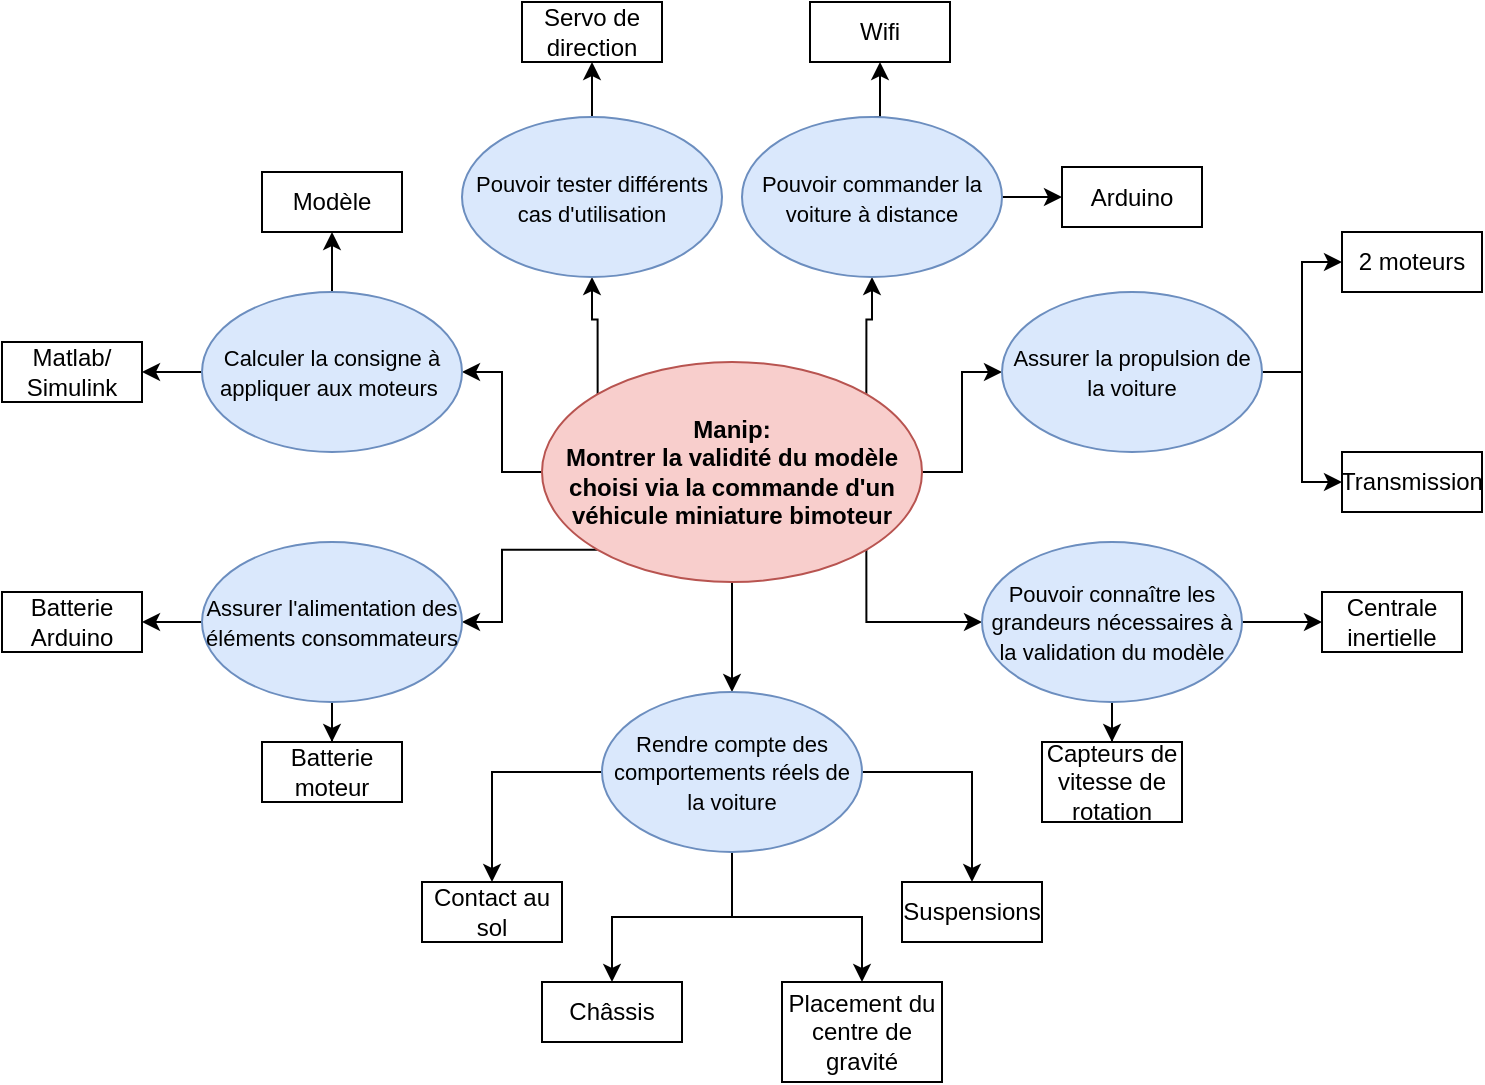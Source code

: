 <mxfile version="24.5.2" type="device">
  <diagram name="Page-1" id="XFzWJ1miwtP1qVg7RayT">
    <mxGraphModel dx="1386" dy="793" grid="1" gridSize="10" guides="1" tooltips="1" connect="1" arrows="1" fold="1" page="1" pageScale="1" pageWidth="827" pageHeight="1169" math="0" shadow="0">
      <root>
        <mxCell id="0" />
        <mxCell id="1" parent="0" />
        <mxCell id="kkkMn9H4NbqY7ewx2H_a-48" style="edgeStyle=orthogonalEdgeStyle;rounded=0;orthogonalLoop=1;jettySize=auto;html=1;entryX=0.5;entryY=0;entryDx=0;entryDy=0;" edge="1" parent="1" source="kkkMn9H4NbqY7ewx2H_a-4" target="kkkMn9H4NbqY7ewx2H_a-9">
          <mxGeometry relative="1" as="geometry" />
        </mxCell>
        <mxCell id="kkkMn9H4NbqY7ewx2H_a-50" style="edgeStyle=orthogonalEdgeStyle;rounded=0;orthogonalLoop=1;jettySize=auto;html=1;entryX=0;entryY=0.5;entryDx=0;entryDy=0;" edge="1" parent="1" source="kkkMn9H4NbqY7ewx2H_a-4" target="kkkMn9H4NbqY7ewx2H_a-26">
          <mxGeometry relative="1" as="geometry" />
        </mxCell>
        <mxCell id="kkkMn9H4NbqY7ewx2H_a-51" style="edgeStyle=orthogonalEdgeStyle;rounded=0;orthogonalLoop=1;jettySize=auto;html=1;exitX=1;exitY=0;exitDx=0;exitDy=0;" edge="1" parent="1" source="kkkMn9H4NbqY7ewx2H_a-4" target="kkkMn9H4NbqY7ewx2H_a-5">
          <mxGeometry relative="1" as="geometry" />
        </mxCell>
        <mxCell id="kkkMn9H4NbqY7ewx2H_a-53" style="edgeStyle=orthogonalEdgeStyle;rounded=0;orthogonalLoop=1;jettySize=auto;html=1;entryX=1;entryY=0.5;entryDx=0;entryDy=0;" edge="1" parent="1" source="kkkMn9H4NbqY7ewx2H_a-4" target="kkkMn9H4NbqY7ewx2H_a-7">
          <mxGeometry relative="1" as="geometry" />
        </mxCell>
        <mxCell id="kkkMn9H4NbqY7ewx2H_a-54" style="edgeStyle=orthogonalEdgeStyle;rounded=0;orthogonalLoop=1;jettySize=auto;html=1;exitX=0;exitY=1;exitDx=0;exitDy=0;entryX=1;entryY=0.5;entryDx=0;entryDy=0;" edge="1" parent="1" source="kkkMn9H4NbqY7ewx2H_a-4" target="kkkMn9H4NbqY7ewx2H_a-8">
          <mxGeometry relative="1" as="geometry" />
        </mxCell>
        <mxCell id="kkkMn9H4NbqY7ewx2H_a-61" style="edgeStyle=orthogonalEdgeStyle;rounded=0;orthogonalLoop=1;jettySize=auto;html=1;exitX=0;exitY=0;exitDx=0;exitDy=0;entryX=0.5;entryY=1;entryDx=0;entryDy=0;" edge="1" parent="1" source="kkkMn9H4NbqY7ewx2H_a-4" target="kkkMn9H4NbqY7ewx2H_a-20">
          <mxGeometry relative="1" as="geometry" />
        </mxCell>
        <mxCell id="kkkMn9H4NbqY7ewx2H_a-66" style="edgeStyle=orthogonalEdgeStyle;rounded=0;orthogonalLoop=1;jettySize=auto;html=1;exitX=1;exitY=1;exitDx=0;exitDy=0;entryX=0;entryY=0.5;entryDx=0;entryDy=0;" edge="1" parent="1" source="kkkMn9H4NbqY7ewx2H_a-4" target="kkkMn9H4NbqY7ewx2H_a-6">
          <mxGeometry relative="1" as="geometry">
            <Array as="points">
              <mxPoint x="472" y="510" />
            </Array>
          </mxGeometry>
        </mxCell>
        <mxCell id="kkkMn9H4NbqY7ewx2H_a-4" value="&lt;b&gt;Manip:&lt;/b&gt;&lt;div&gt;&lt;b&gt;Montrer la validité du modèle choisi via la commande d&#39;un véhicule miniature bimoteur&lt;/b&gt;&lt;/div&gt;" style="ellipse;whiteSpace=wrap;html=1;fillColor=#f8cecc;strokeColor=#b85450;" vertex="1" parent="1">
          <mxGeometry x="310" y="380" width="190" height="110" as="geometry" />
        </mxCell>
        <mxCell id="kkkMn9H4NbqY7ewx2H_a-33" style="edgeStyle=orthogonalEdgeStyle;rounded=0;orthogonalLoop=1;jettySize=auto;html=1;entryX=0;entryY=0.5;entryDx=0;entryDy=0;" edge="1" parent="1" source="kkkMn9H4NbqY7ewx2H_a-5" target="kkkMn9H4NbqY7ewx2H_a-17">
          <mxGeometry relative="1" as="geometry" />
        </mxCell>
        <mxCell id="kkkMn9H4NbqY7ewx2H_a-60" style="edgeStyle=orthogonalEdgeStyle;rounded=0;orthogonalLoop=1;jettySize=auto;html=1;exitX=0.5;exitY=0;exitDx=0;exitDy=0;entryX=0.5;entryY=1;entryDx=0;entryDy=0;" edge="1" parent="1" source="kkkMn9H4NbqY7ewx2H_a-5" target="kkkMn9H4NbqY7ewx2H_a-16">
          <mxGeometry relative="1" as="geometry" />
        </mxCell>
        <mxCell id="kkkMn9H4NbqY7ewx2H_a-5" value="&lt;font style=&quot;font-size: 11px;&quot;&gt;Pouvoir commander la voiture à distance&lt;/font&gt;" style="ellipse;whiteSpace=wrap;html=1;fillColor=#dae8fc;strokeColor=#6c8ebf;" vertex="1" parent="1">
          <mxGeometry x="410" y="257.5" width="130" height="80" as="geometry" />
        </mxCell>
        <mxCell id="kkkMn9H4NbqY7ewx2H_a-38" style="edgeStyle=orthogonalEdgeStyle;rounded=0;orthogonalLoop=1;jettySize=auto;html=1;entryX=0.5;entryY=0;entryDx=0;entryDy=0;" edge="1" parent="1" source="kkkMn9H4NbqY7ewx2H_a-6" target="kkkMn9H4NbqY7ewx2H_a-15">
          <mxGeometry relative="1" as="geometry" />
        </mxCell>
        <mxCell id="kkkMn9H4NbqY7ewx2H_a-65" style="edgeStyle=orthogonalEdgeStyle;rounded=0;orthogonalLoop=1;jettySize=auto;html=1;entryX=0;entryY=0.5;entryDx=0;entryDy=0;" edge="1" parent="1" source="kkkMn9H4NbqY7ewx2H_a-6" target="kkkMn9H4NbqY7ewx2H_a-14">
          <mxGeometry relative="1" as="geometry" />
        </mxCell>
        <mxCell id="kkkMn9H4NbqY7ewx2H_a-6" value="&lt;font style=&quot;font-size: 11px;&quot;&gt;Pouvoir connaître les grandeurs nécessaires à la validation du modèle&lt;/font&gt;" style="ellipse;whiteSpace=wrap;html=1;fillColor=#dae8fc;strokeColor=#6c8ebf;" vertex="1" parent="1">
          <mxGeometry x="530" y="470" width="130" height="80" as="geometry" />
        </mxCell>
        <mxCell id="kkkMn9H4NbqY7ewx2H_a-44" style="edgeStyle=orthogonalEdgeStyle;rounded=0;orthogonalLoop=1;jettySize=auto;html=1;entryX=0.5;entryY=1;entryDx=0;entryDy=0;" edge="1" parent="1" source="kkkMn9H4NbqY7ewx2H_a-7" target="kkkMn9H4NbqY7ewx2H_a-22">
          <mxGeometry relative="1" as="geometry" />
        </mxCell>
        <mxCell id="kkkMn9H4NbqY7ewx2H_a-64" style="edgeStyle=orthogonalEdgeStyle;rounded=0;orthogonalLoop=1;jettySize=auto;html=1;entryX=1;entryY=0.5;entryDx=0;entryDy=0;" edge="1" parent="1" source="kkkMn9H4NbqY7ewx2H_a-7" target="kkkMn9H4NbqY7ewx2H_a-18">
          <mxGeometry relative="1" as="geometry" />
        </mxCell>
        <mxCell id="kkkMn9H4NbqY7ewx2H_a-7" value="&lt;font style=&quot;font-size: 11px;&quot;&gt;Calculer la consigne à appliquer aux moteurs&amp;nbsp;&lt;/font&gt;" style="ellipse;whiteSpace=wrap;html=1;fillColor=#dae8fc;strokeColor=#6c8ebf;" vertex="1" parent="1">
          <mxGeometry x="140" y="345" width="130" height="80" as="geometry" />
        </mxCell>
        <mxCell id="kkkMn9H4NbqY7ewx2H_a-47" style="edgeStyle=orthogonalEdgeStyle;rounded=0;orthogonalLoop=1;jettySize=auto;html=1;entryX=0.5;entryY=0;entryDx=0;entryDy=0;" edge="1" parent="1" source="kkkMn9H4NbqY7ewx2H_a-8" target="kkkMn9H4NbqY7ewx2H_a-13">
          <mxGeometry relative="1" as="geometry" />
        </mxCell>
        <mxCell id="kkkMn9H4NbqY7ewx2H_a-62" style="edgeStyle=orthogonalEdgeStyle;rounded=0;orthogonalLoop=1;jettySize=auto;html=1;exitX=0;exitY=0.5;exitDx=0;exitDy=0;entryX=1;entryY=0.5;entryDx=0;entryDy=0;" edge="1" parent="1" source="kkkMn9H4NbqY7ewx2H_a-8" target="kkkMn9H4NbqY7ewx2H_a-12">
          <mxGeometry relative="1" as="geometry" />
        </mxCell>
        <mxCell id="kkkMn9H4NbqY7ewx2H_a-8" value="&lt;font style=&quot;font-size: 11px;&quot;&gt;Assurer l&#39;alimentation des éléments consommateurs&lt;/font&gt;" style="ellipse;whiteSpace=wrap;html=1;fillColor=#dae8fc;strokeColor=#6c8ebf;" vertex="1" parent="1">
          <mxGeometry x="140" y="470" width="130" height="80" as="geometry" />
        </mxCell>
        <mxCell id="kkkMn9H4NbqY7ewx2H_a-40" style="edgeStyle=orthogonalEdgeStyle;rounded=0;orthogonalLoop=1;jettySize=auto;html=1;entryX=0.5;entryY=0;entryDx=0;entryDy=0;" edge="1" parent="1" source="kkkMn9H4NbqY7ewx2H_a-9" target="kkkMn9H4NbqY7ewx2H_a-10">
          <mxGeometry relative="1" as="geometry" />
        </mxCell>
        <mxCell id="kkkMn9H4NbqY7ewx2H_a-41" style="edgeStyle=orthogonalEdgeStyle;rounded=0;orthogonalLoop=1;jettySize=auto;html=1;" edge="1" parent="1" source="kkkMn9H4NbqY7ewx2H_a-9" target="kkkMn9H4NbqY7ewx2H_a-11">
          <mxGeometry relative="1" as="geometry" />
        </mxCell>
        <mxCell id="kkkMn9H4NbqY7ewx2H_a-42" style="edgeStyle=orthogonalEdgeStyle;rounded=0;orthogonalLoop=1;jettySize=auto;html=1;entryX=0.5;entryY=0;entryDx=0;entryDy=0;" edge="1" parent="1" source="kkkMn9H4NbqY7ewx2H_a-9" target="kkkMn9H4NbqY7ewx2H_a-24">
          <mxGeometry relative="1" as="geometry" />
        </mxCell>
        <mxCell id="kkkMn9H4NbqY7ewx2H_a-43" style="edgeStyle=orthogonalEdgeStyle;rounded=0;orthogonalLoop=1;jettySize=auto;html=1;" edge="1" parent="1" source="kkkMn9H4NbqY7ewx2H_a-9" target="kkkMn9H4NbqY7ewx2H_a-25">
          <mxGeometry relative="1" as="geometry" />
        </mxCell>
        <mxCell id="kkkMn9H4NbqY7ewx2H_a-9" value="&lt;span style=&quot;font-size: 11px;&quot;&gt;Rendre compte des comportements réels de la voiture&lt;/span&gt;" style="ellipse;whiteSpace=wrap;html=1;fillColor=#dae8fc;strokeColor=#6c8ebf;" vertex="1" parent="1">
          <mxGeometry x="340" y="545" width="130" height="80" as="geometry" />
        </mxCell>
        <mxCell id="kkkMn9H4NbqY7ewx2H_a-10" value="Suspensions" style="whiteSpace=wrap;html=1;" vertex="1" parent="1">
          <mxGeometry x="490" y="640" width="70" height="30" as="geometry" />
        </mxCell>
        <mxCell id="kkkMn9H4NbqY7ewx2H_a-11" value="Contact au sol" style="whiteSpace=wrap;html=1;" vertex="1" parent="1">
          <mxGeometry x="250" y="640" width="70" height="30" as="geometry" />
        </mxCell>
        <mxCell id="kkkMn9H4NbqY7ewx2H_a-12" value="Batterie Arduino" style="whiteSpace=wrap;html=1;" vertex="1" parent="1">
          <mxGeometry x="40" y="495" width="70" height="30" as="geometry" />
        </mxCell>
        <mxCell id="kkkMn9H4NbqY7ewx2H_a-13" value="Batterie moteur" style="whiteSpace=wrap;html=1;" vertex="1" parent="1">
          <mxGeometry x="170" y="570" width="70" height="30" as="geometry" />
        </mxCell>
        <mxCell id="kkkMn9H4NbqY7ewx2H_a-14" value="Centrale inertielle&lt;span style=&quot;color: rgba(0, 0, 0, 0); font-family: monospace; font-size: 0px; text-align: start; text-wrap: nowrap;&quot;&gt;%3CmxGraphModel%3E%3Croot%3E%3CmxCell%20id%3D%220%22%2F%3E%3CmxCell%20id%3D%221%22%20parent%3D%220%22%2F%3E%3CmxCell%20id%3D%222%22%20value%3D%22Suspensions%22%20style%3D%22whiteSpace%3Dwrap%3Bhtml%3D1%3B%22%20vertex%3D%221%22%20parent%3D%221%22%3E%3CmxGeometry%20x%3D%22450%22%20y%3D%22700%22%20width%3D%2270%22%20height%3D%2230%22%20as%3D%22geometry%22%2F%3E%3C%2FmxCell%3E%3C%2Froot%3E%3C%2FmxGraphModel%3E&lt;/span&gt;" style="whiteSpace=wrap;html=1;" vertex="1" parent="1">
          <mxGeometry x="700" y="495" width="70" height="30" as="geometry" />
        </mxCell>
        <mxCell id="kkkMn9H4NbqY7ewx2H_a-15" value="Capteurs de vitesse de rotation" style="whiteSpace=wrap;html=1;" vertex="1" parent="1">
          <mxGeometry x="560" y="570" width="70" height="40" as="geometry" />
        </mxCell>
        <mxCell id="kkkMn9H4NbqY7ewx2H_a-16" value="Wifi" style="whiteSpace=wrap;html=1;" vertex="1" parent="1">
          <mxGeometry x="444" y="200" width="70" height="30" as="geometry" />
        </mxCell>
        <mxCell id="kkkMn9H4NbqY7ewx2H_a-17" value="Arduino" style="whiteSpace=wrap;html=1;" vertex="1" parent="1">
          <mxGeometry x="570" y="282.5" width="70" height="30" as="geometry" />
        </mxCell>
        <mxCell id="kkkMn9H4NbqY7ewx2H_a-18" value="Matlab&lt;span style=&quot;background-color: initial;&quot;&gt;/&lt;/span&gt;&lt;div&gt;&lt;span style=&quot;background-color: initial;&quot;&gt;Simulink&lt;/span&gt;&lt;/div&gt;" style="whiteSpace=wrap;html=1;" vertex="1" parent="1">
          <mxGeometry x="40" y="370" width="70" height="30" as="geometry" />
        </mxCell>
        <mxCell id="kkkMn9H4NbqY7ewx2H_a-31" style="edgeStyle=orthogonalEdgeStyle;rounded=0;orthogonalLoop=1;jettySize=auto;html=1;entryX=0.5;entryY=1;entryDx=0;entryDy=0;" edge="1" parent="1" source="kkkMn9H4NbqY7ewx2H_a-20" target="kkkMn9H4NbqY7ewx2H_a-21">
          <mxGeometry relative="1" as="geometry" />
        </mxCell>
        <mxCell id="kkkMn9H4NbqY7ewx2H_a-20" value="&lt;span style=&quot;font-size: 11px;&quot;&gt;Pouvoir tester différents cas d&#39;utilisation&lt;/span&gt;" style="ellipse;whiteSpace=wrap;html=1;fillColor=#dae8fc;strokeColor=#6c8ebf;" vertex="1" parent="1">
          <mxGeometry x="270" y="257.5" width="130" height="80" as="geometry" />
        </mxCell>
        <mxCell id="kkkMn9H4NbqY7ewx2H_a-21" value="Servo de direction" style="whiteSpace=wrap;html=1;" vertex="1" parent="1">
          <mxGeometry x="300" y="200" width="70" height="30" as="geometry" />
        </mxCell>
        <mxCell id="kkkMn9H4NbqY7ewx2H_a-22" value="Modèle" style="whiteSpace=wrap;html=1;" vertex="1" parent="1">
          <mxGeometry x="170" y="285" width="70" height="30" as="geometry" />
        </mxCell>
        <mxCell id="kkkMn9H4NbqY7ewx2H_a-23" value="Transmission" style="whiteSpace=wrap;html=1;" vertex="1" parent="1">
          <mxGeometry x="710" y="425" width="70" height="30" as="geometry" />
        </mxCell>
        <mxCell id="kkkMn9H4NbqY7ewx2H_a-24" value="Châssis" style="whiteSpace=wrap;html=1;" vertex="1" parent="1">
          <mxGeometry x="310" y="690" width="70" height="30" as="geometry" />
        </mxCell>
        <mxCell id="kkkMn9H4NbqY7ewx2H_a-25" value="Placement du centre de gravité" style="whiteSpace=wrap;html=1;" vertex="1" parent="1">
          <mxGeometry x="430" y="690" width="80" height="50" as="geometry" />
        </mxCell>
        <mxCell id="kkkMn9H4NbqY7ewx2H_a-36" style="edgeStyle=orthogonalEdgeStyle;rounded=0;orthogonalLoop=1;jettySize=auto;html=1;entryX=0;entryY=0.5;entryDx=0;entryDy=0;" edge="1" parent="1" source="kkkMn9H4NbqY7ewx2H_a-26" target="kkkMn9H4NbqY7ewx2H_a-27">
          <mxGeometry relative="1" as="geometry" />
        </mxCell>
        <mxCell id="kkkMn9H4NbqY7ewx2H_a-57" style="edgeStyle=orthogonalEdgeStyle;rounded=0;orthogonalLoop=1;jettySize=auto;html=1;entryX=0;entryY=0.5;entryDx=0;entryDy=0;" edge="1" parent="1" source="kkkMn9H4NbqY7ewx2H_a-26" target="kkkMn9H4NbqY7ewx2H_a-23">
          <mxGeometry relative="1" as="geometry" />
        </mxCell>
        <mxCell id="kkkMn9H4NbqY7ewx2H_a-26" value="&lt;font style=&quot;font-size: 11px;&quot;&gt;Assurer la propulsion de la voiture&lt;/font&gt;" style="ellipse;whiteSpace=wrap;html=1;fillColor=#dae8fc;strokeColor=#6c8ebf;" vertex="1" parent="1">
          <mxGeometry x="540" y="345" width="130" height="80" as="geometry" />
        </mxCell>
        <mxCell id="kkkMn9H4NbqY7ewx2H_a-27" value="2 moteurs" style="whiteSpace=wrap;html=1;" vertex="1" parent="1">
          <mxGeometry x="710" y="315" width="70" height="30" as="geometry" />
        </mxCell>
      </root>
    </mxGraphModel>
  </diagram>
</mxfile>
